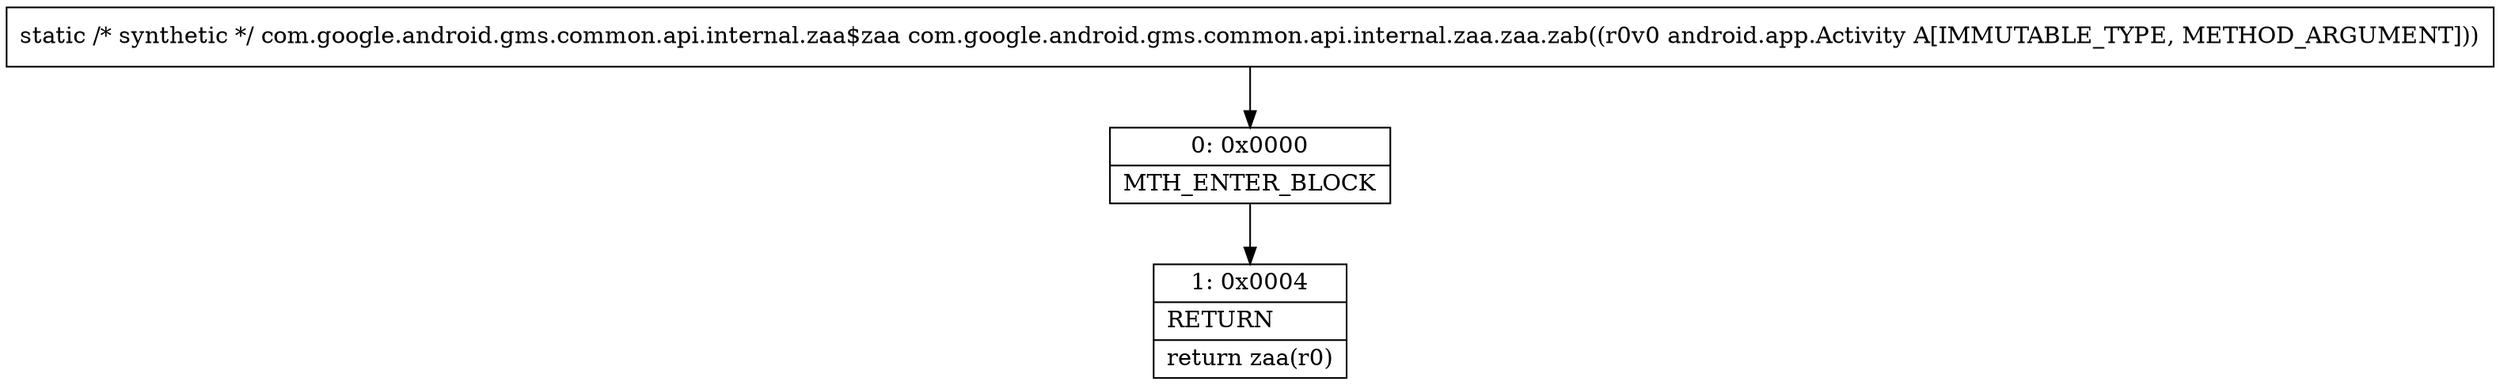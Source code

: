 digraph "CFG forcom.google.android.gms.common.api.internal.zaa.zaa.zab(Landroid\/app\/Activity;)Lcom\/google\/android\/gms\/common\/api\/internal\/zaa$zaa;" {
Node_0 [shape=record,label="{0\:\ 0x0000|MTH_ENTER_BLOCK\l}"];
Node_1 [shape=record,label="{1\:\ 0x0004|RETURN\l|return zaa(r0)\l}"];
MethodNode[shape=record,label="{static \/* synthetic *\/ com.google.android.gms.common.api.internal.zaa$zaa com.google.android.gms.common.api.internal.zaa.zaa.zab((r0v0 android.app.Activity A[IMMUTABLE_TYPE, METHOD_ARGUMENT])) }"];
MethodNode -> Node_0;
Node_0 -> Node_1;
}

